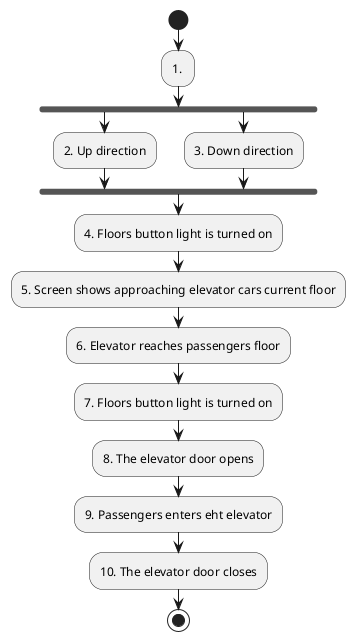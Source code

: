 @startuml
'https://plantuml.com/activity-diagram-beta

start
:1. ;
fork
:2. Up direction;
fork again
:3. Down direction;
fork end
:4. Floors button light is turned on;
:5. Screen shows approaching elevator cars current floor;
:6. Elevator reaches passengers floor;
:7. Floors button light is turned on;
:8. The elevator door opens;
:9. Passengers enters eht elevator;
:10. The elevator door closes;
stop

@enduml
